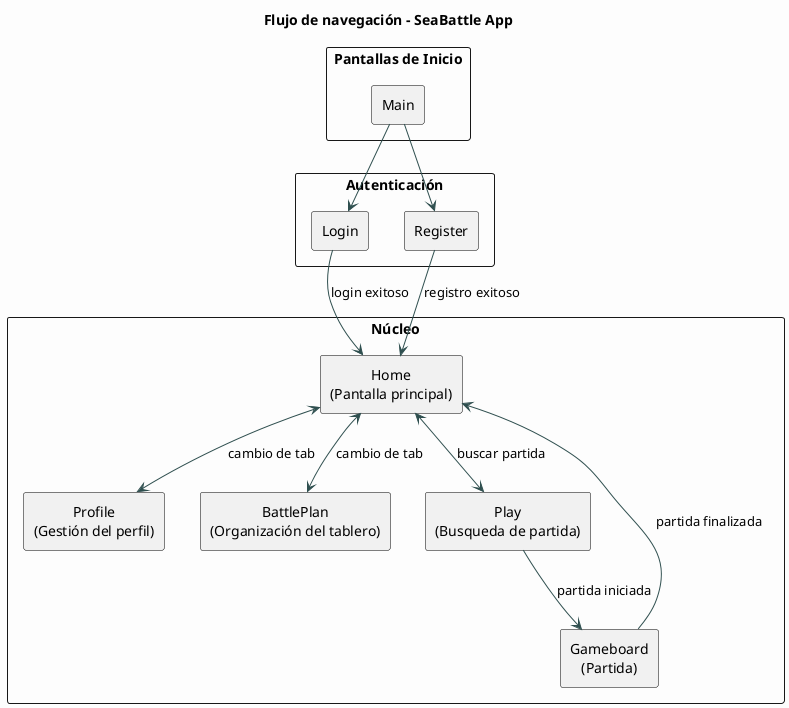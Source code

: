 @startuml
title Flujo de navegación - SeaBattle App

skinparam componentStyle rectangle
skinparam packageStyle rectangle
skinparam defaultTextAlignment center
skinparam ArrowColor DarkSlateGray
skinparam ComponentBorderColor Black
skinparam BackgroundColor #fdfdfd

package "Pantallas de Inicio" {
    [Main]
}

package "Autenticación" {
    [Login]
    [Register]
}

package "Núcleo" {
    component "Home\n(Pantalla principal)" as Home
    component "Profile\n(Gestión del perfil)" as Profile
    component "BattlePlan\n(Organización del tablero)" as BattlePlan
    component "Play\n(Busqueda de partida)" as Play
    component "Gameboard\n(Partida)" as Gameboard
}

' Flujo principal
Main --> Login
Main --> Register

Login --> Home : login exitoso
Register --> Home : registro exitoso

' Navegación interna desde Home
Home <--> Play : buscar partida
Home <--> BattlePlan : cambio de tab
Home <--> Profile : cambio de tab

' Flujo dentro del juego
Play --> Gameboard : partida iniciada
Gameboard --> Home : partida finalizada

@enduml
